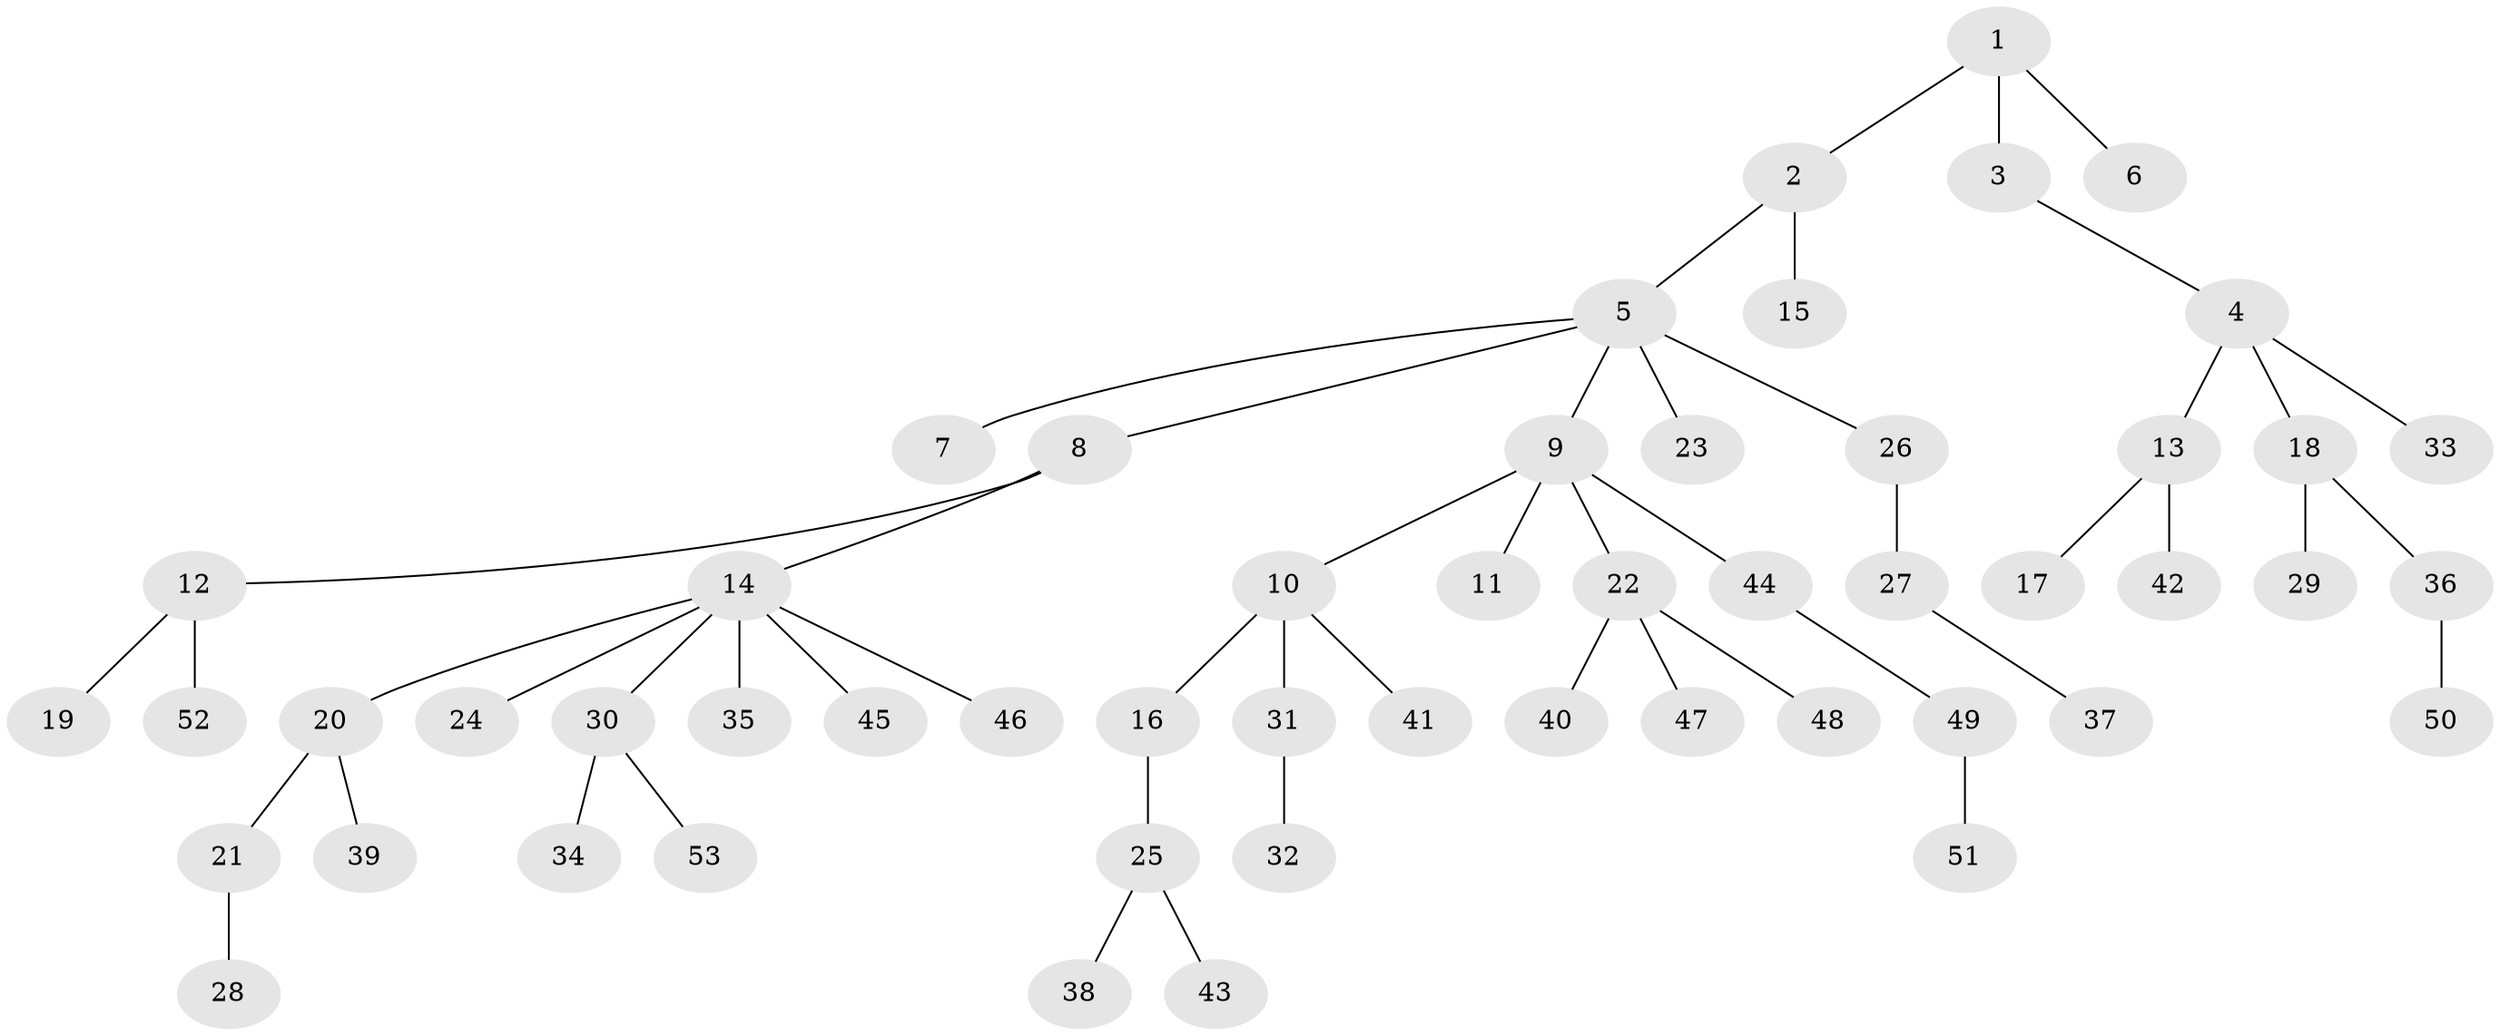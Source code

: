 // coarse degree distribution, {2: 0.19047619047619047, 1: 0.7619047619047619, 16: 0.047619047619047616}
// Generated by graph-tools (version 1.1) at 2025/56/03/04/25 21:56:45]
// undirected, 53 vertices, 52 edges
graph export_dot {
graph [start="1"]
  node [color=gray90,style=filled];
  1;
  2;
  3;
  4;
  5;
  6;
  7;
  8;
  9;
  10;
  11;
  12;
  13;
  14;
  15;
  16;
  17;
  18;
  19;
  20;
  21;
  22;
  23;
  24;
  25;
  26;
  27;
  28;
  29;
  30;
  31;
  32;
  33;
  34;
  35;
  36;
  37;
  38;
  39;
  40;
  41;
  42;
  43;
  44;
  45;
  46;
  47;
  48;
  49;
  50;
  51;
  52;
  53;
  1 -- 2;
  1 -- 3;
  1 -- 6;
  2 -- 5;
  2 -- 15;
  3 -- 4;
  4 -- 13;
  4 -- 18;
  4 -- 33;
  5 -- 7;
  5 -- 8;
  5 -- 9;
  5 -- 23;
  5 -- 26;
  8 -- 12;
  8 -- 14;
  9 -- 10;
  9 -- 11;
  9 -- 22;
  9 -- 44;
  10 -- 16;
  10 -- 31;
  10 -- 41;
  12 -- 19;
  12 -- 52;
  13 -- 17;
  13 -- 42;
  14 -- 20;
  14 -- 24;
  14 -- 30;
  14 -- 35;
  14 -- 45;
  14 -- 46;
  16 -- 25;
  18 -- 29;
  18 -- 36;
  20 -- 21;
  20 -- 39;
  21 -- 28;
  22 -- 40;
  22 -- 47;
  22 -- 48;
  25 -- 38;
  25 -- 43;
  26 -- 27;
  27 -- 37;
  30 -- 34;
  30 -- 53;
  31 -- 32;
  36 -- 50;
  44 -- 49;
  49 -- 51;
}
